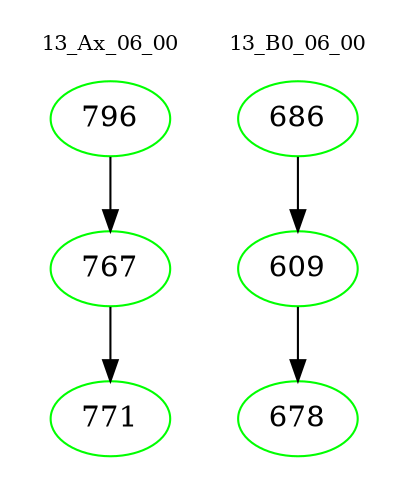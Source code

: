 digraph{
subgraph cluster_0 {
color = white
label = "13_Ax_06_00";
fontsize=10;
T0_796 [label="796", color="green"]
T0_796 -> T0_767 [color="black"]
T0_767 [label="767", color="green"]
T0_767 -> T0_771 [color="black"]
T0_771 [label="771", color="green"]
}
subgraph cluster_1 {
color = white
label = "13_B0_06_00";
fontsize=10;
T1_686 [label="686", color="green"]
T1_686 -> T1_609 [color="black"]
T1_609 [label="609", color="green"]
T1_609 -> T1_678 [color="black"]
T1_678 [label="678", color="green"]
}
}
